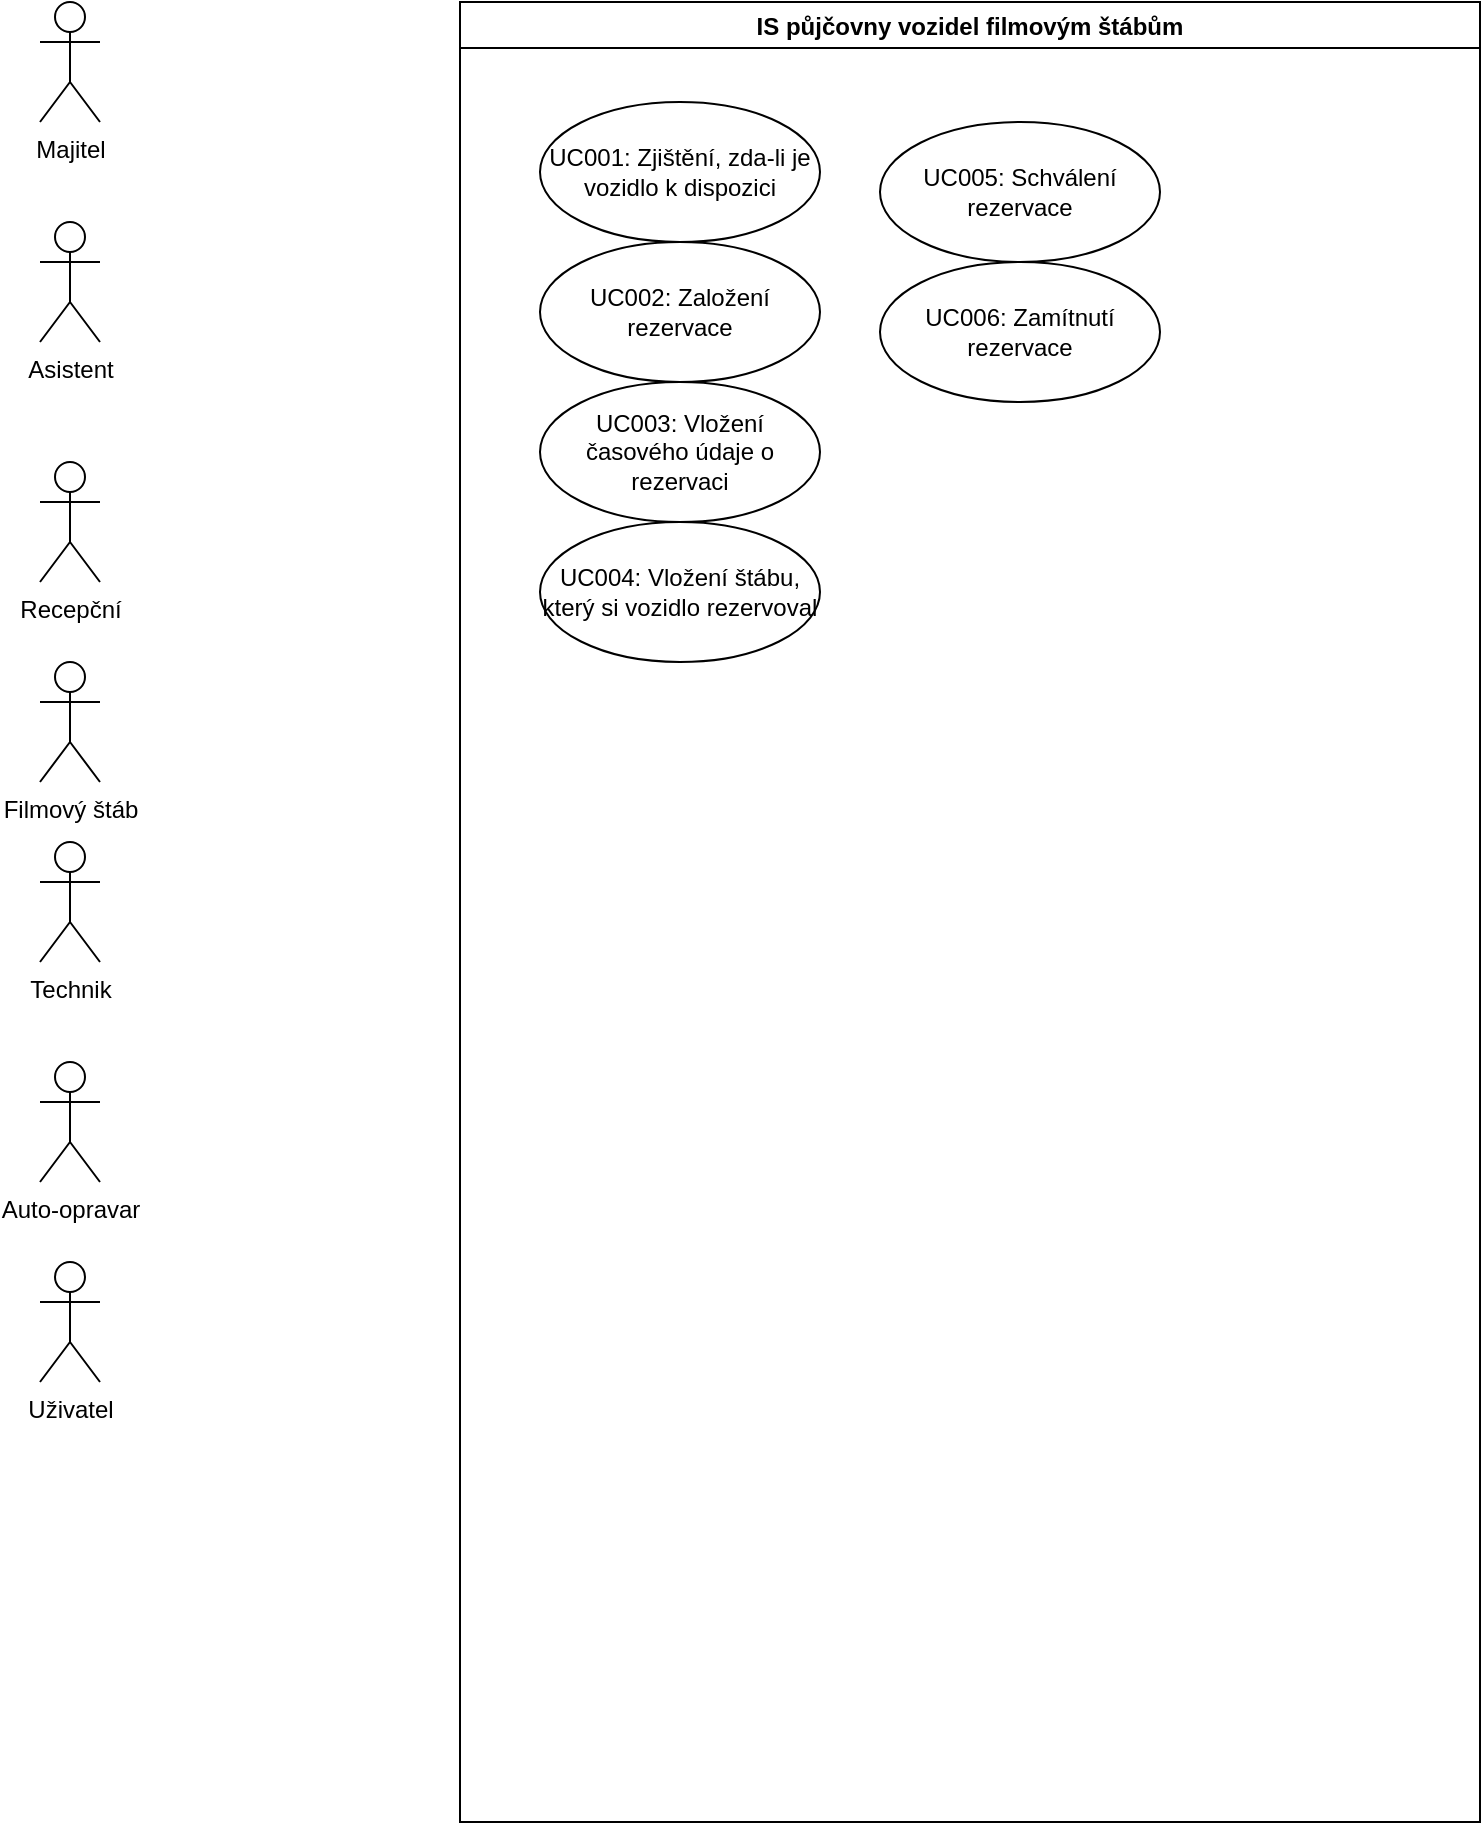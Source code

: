 <mxfile version="15.5.9" type="github">
  <diagram id="apy8Ngh781oBLHAfVLGE" name="Page-1">
    <mxGraphModel dx="865" dy="455" grid="1" gridSize="10" guides="1" tooltips="1" connect="1" arrows="1" fold="1" page="1" pageScale="1" pageWidth="3300" pageHeight="4681" math="0" shadow="0">
      <root>
        <mxCell id="0" />
        <mxCell id="1" parent="0" />
        <mxCell id="m64D21JxlKDrZVXCHpGl-1" value="&lt;div&gt;Majitel&lt;/div&gt;" style="shape=umlActor;verticalLabelPosition=bottom;verticalAlign=top;html=1;outlineConnect=0;" vertex="1" parent="1">
          <mxGeometry x="70" y="80" width="30" height="60" as="geometry" />
        </mxCell>
        <mxCell id="m64D21JxlKDrZVXCHpGl-2" value="&lt;div&gt;Asistent&lt;/div&gt;&lt;div&gt;&lt;br&gt;&lt;/div&gt;" style="shape=umlActor;verticalLabelPosition=bottom;verticalAlign=top;html=1;outlineConnect=0;" vertex="1" parent="1">
          <mxGeometry x="70" y="190" width="30" height="60" as="geometry" />
        </mxCell>
        <mxCell id="m64D21JxlKDrZVXCHpGl-3" value="Recepční" style="shape=umlActor;verticalLabelPosition=bottom;verticalAlign=top;html=1;outlineConnect=0;" vertex="1" parent="1">
          <mxGeometry x="70" y="310" width="30" height="60" as="geometry" />
        </mxCell>
        <mxCell id="m64D21JxlKDrZVXCHpGl-6" value="Filmový štáb" style="shape=umlActor;verticalLabelPosition=bottom;verticalAlign=top;html=1;outlineConnect=0;" vertex="1" parent="1">
          <mxGeometry x="70" y="410" width="30" height="60" as="geometry" />
        </mxCell>
        <mxCell id="m64D21JxlKDrZVXCHpGl-7" value="Technik" style="shape=umlActor;verticalLabelPosition=bottom;verticalAlign=top;html=1;outlineConnect=0;" vertex="1" parent="1">
          <mxGeometry x="70" y="500" width="30" height="60" as="geometry" />
        </mxCell>
        <mxCell id="m64D21JxlKDrZVXCHpGl-9" value="Auto-opravar" style="shape=umlActor;verticalLabelPosition=bottom;verticalAlign=top;html=1;outlineConnect=0;" vertex="1" parent="1">
          <mxGeometry x="70" y="610" width="30" height="60" as="geometry" />
        </mxCell>
        <mxCell id="m64D21JxlKDrZVXCHpGl-11" value="IS půjčovny vozidel filmovým štábům" style="swimlane;" vertex="1" parent="1">
          <mxGeometry x="280" y="80" width="510" height="910" as="geometry" />
        </mxCell>
        <mxCell id="m64D21JxlKDrZVXCHpGl-13" value="UC001: Zjištění, zda-li je vozidlo k dispozici" style="ellipse;whiteSpace=wrap;html=1;" vertex="1" parent="m64D21JxlKDrZVXCHpGl-11">
          <mxGeometry x="40" y="50" width="140" height="70" as="geometry" />
        </mxCell>
        <mxCell id="m64D21JxlKDrZVXCHpGl-15" value="UC002: Založení rezervace" style="ellipse;whiteSpace=wrap;html=1;" vertex="1" parent="m64D21JxlKDrZVXCHpGl-11">
          <mxGeometry x="40" y="120" width="140" height="70" as="geometry" />
        </mxCell>
        <mxCell id="m64D21JxlKDrZVXCHpGl-17" value="UC003: Vložení časového údaje o rezervaci" style="ellipse;whiteSpace=wrap;html=1;" vertex="1" parent="m64D21JxlKDrZVXCHpGl-11">
          <mxGeometry x="40" y="190" width="140" height="70" as="geometry" />
        </mxCell>
        <mxCell id="m64D21JxlKDrZVXCHpGl-19" value="UC004: Vložení štábu, který si vozidlo rezervoval" style="ellipse;whiteSpace=wrap;html=1;" vertex="1" parent="m64D21JxlKDrZVXCHpGl-11">
          <mxGeometry x="40" y="260" width="140" height="70" as="geometry" />
        </mxCell>
        <mxCell id="m64D21JxlKDrZVXCHpGl-21" value="UC005: Schválení rezervace" style="ellipse;whiteSpace=wrap;html=1;" vertex="1" parent="m64D21JxlKDrZVXCHpGl-11">
          <mxGeometry x="210" y="60" width="140" height="70" as="geometry" />
        </mxCell>
        <mxCell id="m64D21JxlKDrZVXCHpGl-23" value="UC006: Zamítnutí rezervace" style="ellipse;whiteSpace=wrap;html=1;" vertex="1" parent="m64D21JxlKDrZVXCHpGl-11">
          <mxGeometry x="210" y="130" width="140" height="70" as="geometry" />
        </mxCell>
        <mxCell id="m64D21JxlKDrZVXCHpGl-29" value="&lt;div&gt;Uživatel&lt;/div&gt;&lt;div&gt;&lt;br&gt;&lt;/div&gt;" style="shape=umlActor;verticalLabelPosition=bottom;verticalAlign=top;html=1;outlineConnect=0;" vertex="1" parent="1">
          <mxGeometry x="70" y="710" width="30" height="60" as="geometry" />
        </mxCell>
      </root>
    </mxGraphModel>
  </diagram>
</mxfile>
